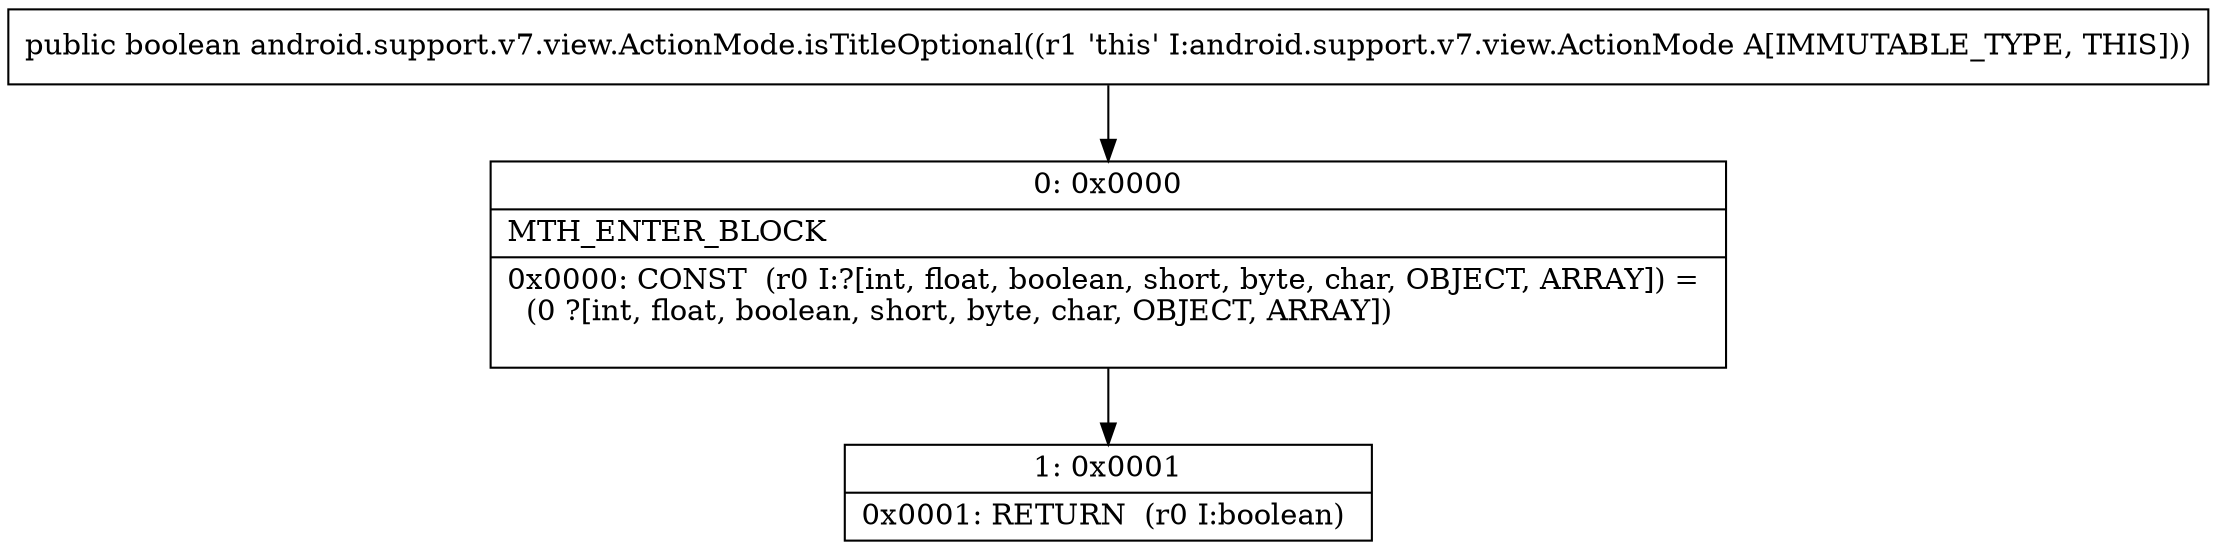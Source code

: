 digraph "CFG forandroid.support.v7.view.ActionMode.isTitleOptional()Z" {
Node_0 [shape=record,label="{0\:\ 0x0000|MTH_ENTER_BLOCK\l|0x0000: CONST  (r0 I:?[int, float, boolean, short, byte, char, OBJECT, ARRAY]) = \l  (0 ?[int, float, boolean, short, byte, char, OBJECT, ARRAY])\l \l}"];
Node_1 [shape=record,label="{1\:\ 0x0001|0x0001: RETURN  (r0 I:boolean) \l}"];
MethodNode[shape=record,label="{public boolean android.support.v7.view.ActionMode.isTitleOptional((r1 'this' I:android.support.v7.view.ActionMode A[IMMUTABLE_TYPE, THIS])) }"];
MethodNode -> Node_0;
Node_0 -> Node_1;
}

